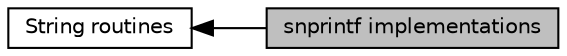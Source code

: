 digraph "snprintf implementations"
{
  edge [fontname="Helvetica",fontsize="10",labelfontname="Helvetica",labelfontsize="10"];
  node [fontname="Helvetica",fontsize="10",shape=box];
  rankdir=LR;
  Node2 [label="String routines",height=0.2,width=0.4,color="black", fillcolor="white", style="filled",URL="$group__apr__strings.html",tooltip=" "];
  Node1 [label="snprintf implementations",height=0.2,width=0.4,color="black", fillcolor="grey75", style="filled", fontcolor="black",tooltip=" "];
  Node2->Node1 [shape=plaintext, dir="back", style="solid"];
}
